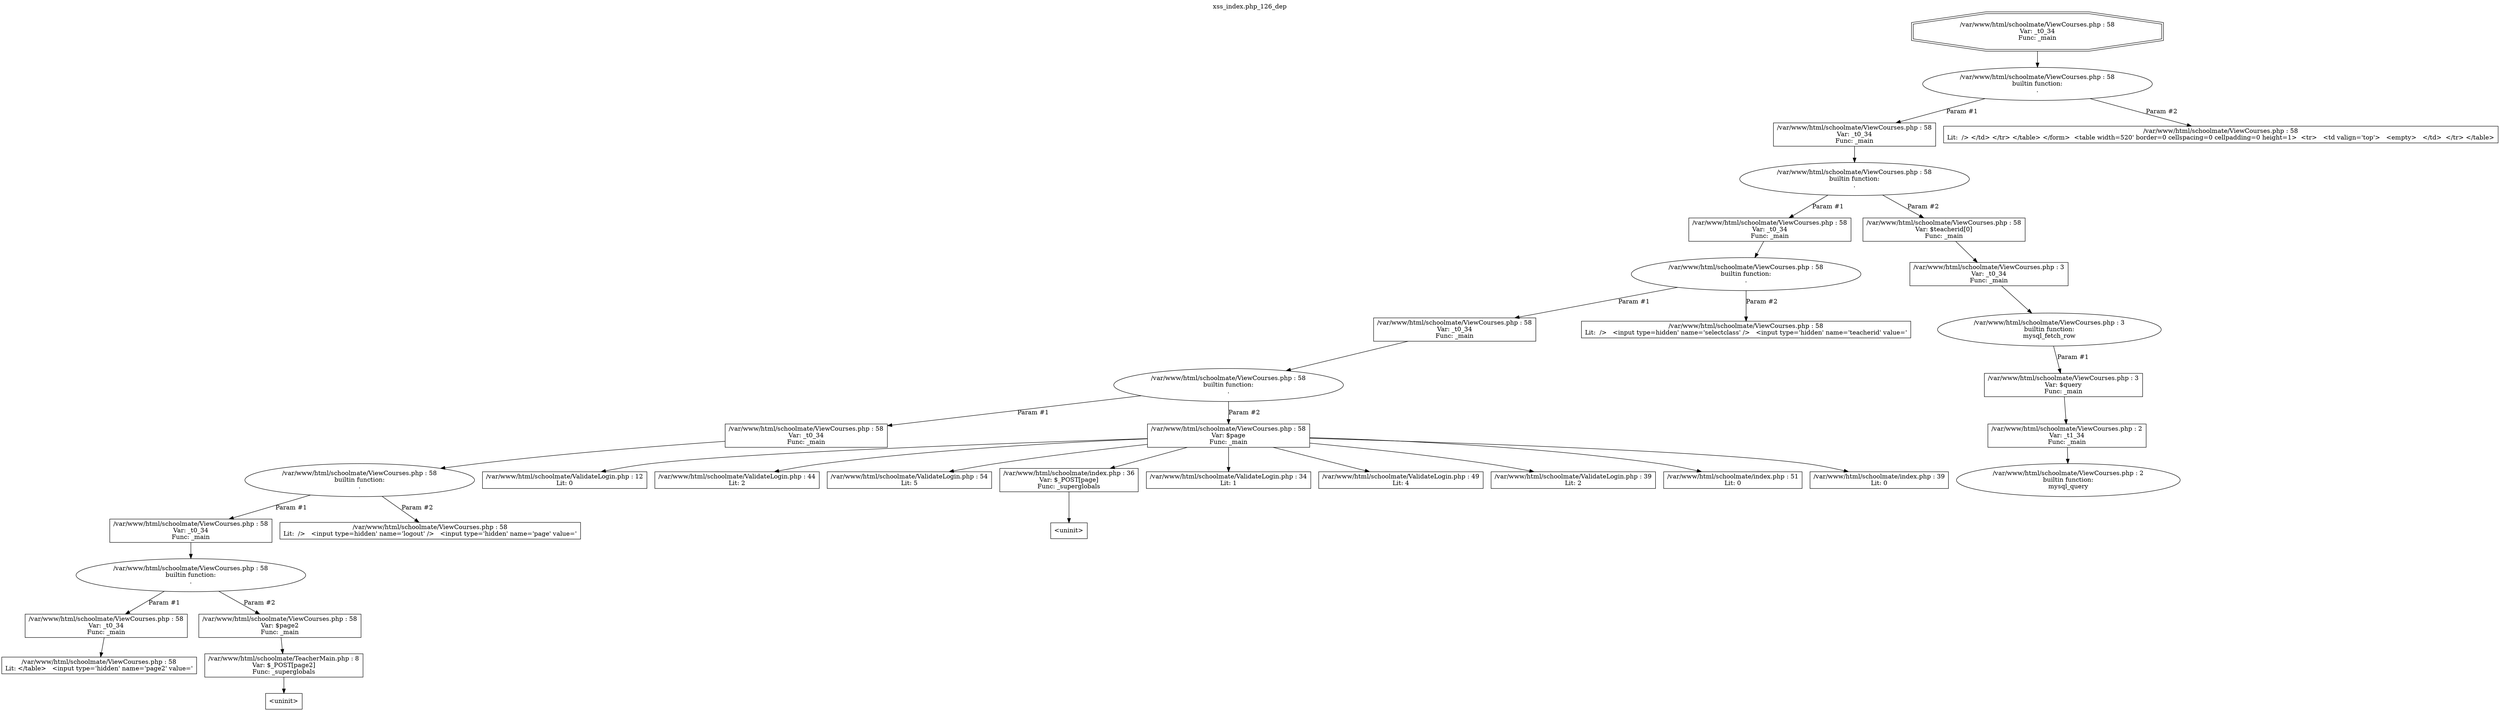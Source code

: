 digraph cfg {
  label="xss_index.php_126_dep";
  labelloc=t;
  n1 [shape=doubleoctagon, label="/var/www/html/schoolmate/ViewCourses.php : 58\nVar: _t0_34\nFunc: _main\n"];
  n2 [shape=ellipse, label="/var/www/html/schoolmate/ViewCourses.php : 58\nbuiltin function:\n.\n"];
  n3 [shape=box, label="/var/www/html/schoolmate/ViewCourses.php : 58\nVar: _t0_34\nFunc: _main\n"];
  n4 [shape=ellipse, label="/var/www/html/schoolmate/ViewCourses.php : 58\nbuiltin function:\n.\n"];
  n5 [shape=box, label="/var/www/html/schoolmate/ViewCourses.php : 58\nVar: _t0_34\nFunc: _main\n"];
  n6 [shape=ellipse, label="/var/www/html/schoolmate/ViewCourses.php : 58\nbuiltin function:\n.\n"];
  n7 [shape=box, label="/var/www/html/schoolmate/ViewCourses.php : 58\nVar: _t0_34\nFunc: _main\n"];
  n8 [shape=ellipse, label="/var/www/html/schoolmate/ViewCourses.php : 58\nbuiltin function:\n.\n"];
  n9 [shape=box, label="/var/www/html/schoolmate/ViewCourses.php : 58\nVar: _t0_34\nFunc: _main\n"];
  n10 [shape=ellipse, label="/var/www/html/schoolmate/ViewCourses.php : 58\nbuiltin function:\n.\n"];
  n11 [shape=box, label="/var/www/html/schoolmate/ViewCourses.php : 58\nVar: _t0_34\nFunc: _main\n"];
  n12 [shape=ellipse, label="/var/www/html/schoolmate/ViewCourses.php : 58\nbuiltin function:\n.\n"];
  n13 [shape=box, label="/var/www/html/schoolmate/ViewCourses.php : 58\nVar: _t0_34\nFunc: _main\n"];
  n14 [shape=box, label="/var/www/html/schoolmate/ViewCourses.php : 58\nLit: </table>   <input type='hidden' name='page2' value='\n"];
  n15 [shape=box, label="/var/www/html/schoolmate/ViewCourses.php : 58\nVar: $page2\nFunc: _main\n"];
  n16 [shape=box, label="/var/www/html/schoolmate/TeacherMain.php : 8\nVar: $_POST[page2]\nFunc: _superglobals\n"];
  n17 [shape=box, label="<uninit>"];
  n18 [shape=box, label="/var/www/html/schoolmate/ViewCourses.php : 58\nLit:  />   <input type=hidden' name='logout' />   <input type='hidden' name='page' value='\n"];
  n19 [shape=box, label="/var/www/html/schoolmate/ViewCourses.php : 58\nVar: $page\nFunc: _main\n"];
  n20 [shape=box, label="/var/www/html/schoolmate/ValidateLogin.php : 12\nLit: 0\n"];
  n21 [shape=box, label="/var/www/html/schoolmate/ValidateLogin.php : 44\nLit: 2\n"];
  n22 [shape=box, label="/var/www/html/schoolmate/ValidateLogin.php : 54\nLit: 5\n"];
  n23 [shape=box, label="/var/www/html/schoolmate/index.php : 36\nVar: $_POST[page]\nFunc: _superglobals\n"];
  n24 [shape=box, label="<uninit>"];
  n25 [shape=box, label="/var/www/html/schoolmate/ValidateLogin.php : 34\nLit: 1\n"];
  n26 [shape=box, label="/var/www/html/schoolmate/ValidateLogin.php : 49\nLit: 4\n"];
  n27 [shape=box, label="/var/www/html/schoolmate/ValidateLogin.php : 39\nLit: 2\n"];
  n28 [shape=box, label="/var/www/html/schoolmate/index.php : 51\nLit: 0\n"];
  n29 [shape=box, label="/var/www/html/schoolmate/index.php : 39\nLit: 0\n"];
  n30 [shape=box, label="/var/www/html/schoolmate/ViewCourses.php : 58\nLit:  />   <input type=hidden' name='selectclass' />   <input type='hidden' name='teacherid' value='\n"];
  n31 [shape=box, label="/var/www/html/schoolmate/ViewCourses.php : 58\nVar: $teacherid[0]\nFunc: _main\n"];
  n32 [shape=box, label="/var/www/html/schoolmate/ViewCourses.php : 3\nVar: _t0_34\nFunc: _main\n"];
  n33 [shape=ellipse, label="/var/www/html/schoolmate/ViewCourses.php : 3\nbuiltin function:\nmysql_fetch_row\n"];
  n34 [shape=box, label="/var/www/html/schoolmate/ViewCourses.php : 3\nVar: $query\nFunc: _main\n"];
  n35 [shape=box, label="/var/www/html/schoolmate/ViewCourses.php : 2\nVar: _t1_34\nFunc: _main\n"];
  n36 [shape=ellipse, label="/var/www/html/schoolmate/ViewCourses.php : 2\nbuiltin function:\nmysql_query\n"];
  n37 [shape=box, label="/var/www/html/schoolmate/ViewCourses.php : 58\nLit:  /> </td> </tr> </table> </form>  <table width=520' border=0 cellspacing=0 cellpadding=0 height=1>  <tr>   <td valign='top'>   <empty>   </td>  </tr> </table>\n"];
  n1 -> n2;
  n3 -> n4;
  n5 -> n6;
  n7 -> n8;
  n9 -> n10;
  n11 -> n12;
  n13 -> n14;
  n12 -> n13[label="Param #1"];
  n12 -> n15[label="Param #2"];
  n16 -> n17;
  n15 -> n16;
  n10 -> n11[label="Param #1"];
  n10 -> n18[label="Param #2"];
  n8 -> n9[label="Param #1"];
  n8 -> n19[label="Param #2"];
  n19 -> n20;
  n19 -> n21;
  n19 -> n22;
  n19 -> n23;
  n19 -> n25;
  n19 -> n26;
  n19 -> n27;
  n19 -> n28;
  n19 -> n29;
  n23 -> n24;
  n6 -> n7[label="Param #1"];
  n6 -> n30[label="Param #2"];
  n4 -> n5[label="Param #1"];
  n4 -> n31[label="Param #2"];
  n32 -> n33;
  n35 -> n36;
  n34 -> n35;
  n33 -> n34[label="Param #1"];
  n31 -> n32;
  n2 -> n3[label="Param #1"];
  n2 -> n37[label="Param #2"];
}
